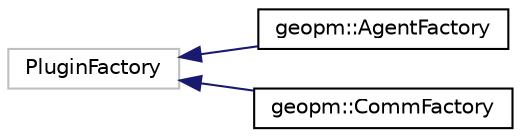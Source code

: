 digraph "Graphical Class Hierarchy"
{
 // LATEX_PDF_SIZE
  edge [fontname="Helvetica",fontsize="10",labelfontname="Helvetica",labelfontsize="10"];
  node [fontname="Helvetica",fontsize="10",shape=record];
  rankdir="LR";
  Node97 [label="PluginFactory",height=0.2,width=0.4,color="grey75", fillcolor="white", style="filled",tooltip=" "];
  Node97 -> Node0 [dir="back",color="midnightblue",fontsize="10",style="solid",fontname="Helvetica"];
  Node0 [label="geopm::AgentFactory",height=0.2,width=0.4,color="black", fillcolor="white", style="filled",URL="$classgeopm_1_1_agent_factory.html",tooltip=" "];
  Node97 -> Node99 [dir="back",color="midnightblue",fontsize="10",style="solid",fontname="Helvetica"];
  Node99 [label="geopm::CommFactory",height=0.2,width=0.4,color="black", fillcolor="white", style="filled",URL="$classgeopm_1_1_comm_factory.html",tooltip=" "];
}
